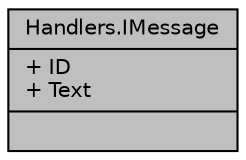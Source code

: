 digraph "Handlers.IMessage"
{
 // INTERACTIVE_SVG=YES
 // LATEX_PDF_SIZE
  edge [fontname="Helvetica",fontsize="10",labelfontname="Helvetica",labelfontsize="10"];
  node [fontname="Helvetica",fontsize="10",shape=record];
  Node1 [label="{Handlers.IMessage\n|+ ID\l+ Text\l|}",height=0.2,width=0.4,color="black", fillcolor="grey75", style="filled", fontcolor="black",tooltip="Interfaz de mensajes."];
}
